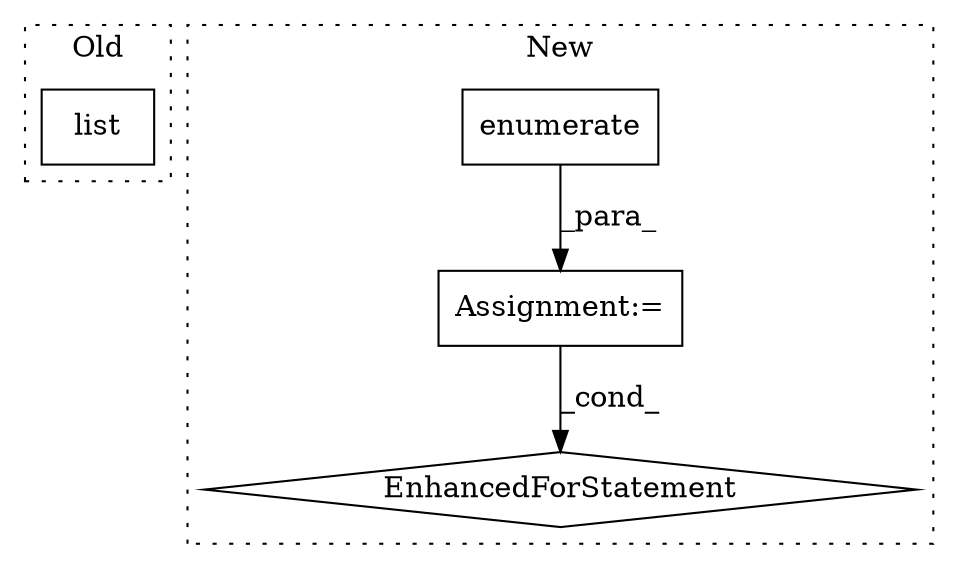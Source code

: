 digraph G {
subgraph cluster0 {
1 [label="list" a="32" s="724,732" l="5,1" shape="box"];
label = "Old";
style="dotted";
}
subgraph cluster1 {
2 [label="enumerate" a="32" s="1224,1242" l="10,1" shape="box"];
3 [label="EnhancedForStatement" a="70" s="1061,1243" l="87,2" shape="diamond"];
4 [label="Assignment:=" a="7" s="1061,1243" l="87,2" shape="box"];
label = "New";
style="dotted";
}
2 -> 4 [label="_para_"];
4 -> 3 [label="_cond_"];
}
